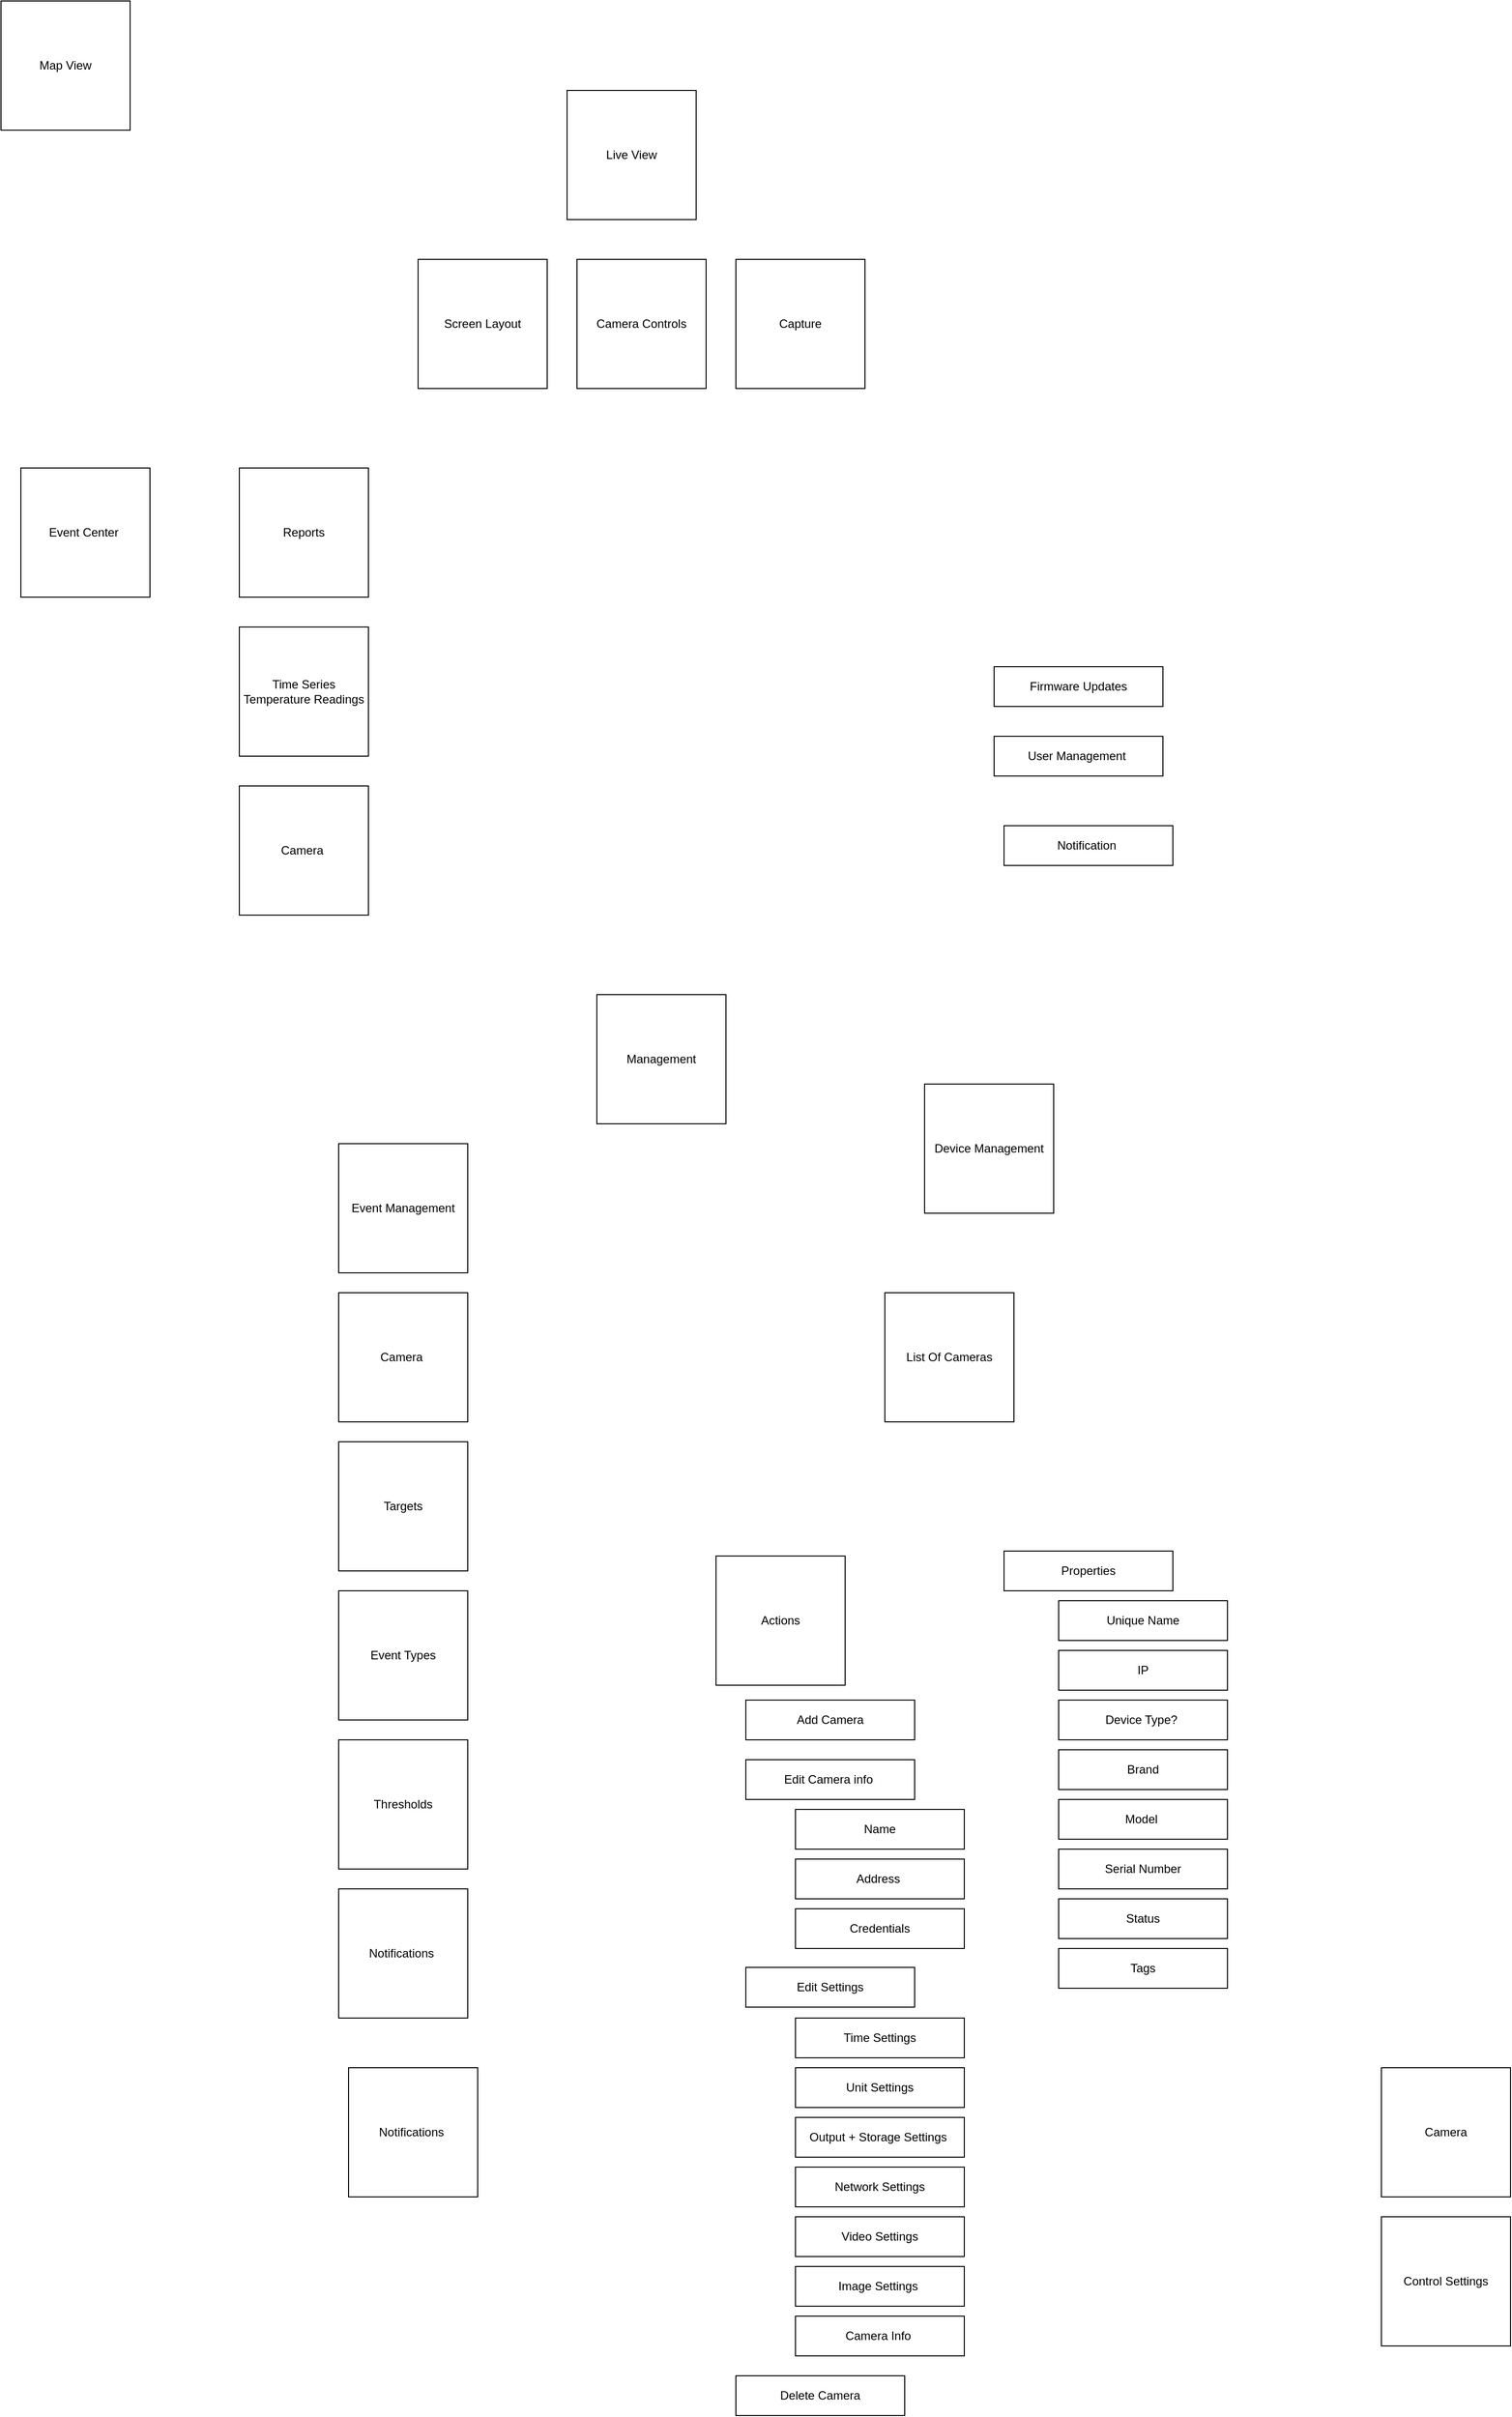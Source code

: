 <mxfile version="17.1.2" type="device"><diagram id="kgpKYQtTHZ0yAKxKKP6v" name="Page-1"><mxGraphModel dx="2229" dy="1886" grid="1" gridSize="10" guides="1" tooltips="1" connect="1" arrows="1" fold="1" page="1" pageScale="1" pageWidth="850" pageHeight="1100" math="0" shadow="0"><root><mxCell id="0"/><mxCell id="1" parent="0"/><mxCell id="g87RGQOhLcMoB1gzZ30f-2" value="Device Management" style="whiteSpace=wrap;html=1;aspect=fixed;" parent="1" vertex="1"><mxGeometry x="120" y="40" width="130" height="130" as="geometry"/></mxCell><mxCell id="g87RGQOhLcMoB1gzZ30f-3" value="List Of Cameras" style="whiteSpace=wrap;html=1;aspect=fixed;" parent="1" vertex="1"><mxGeometry x="80" y="250" width="130" height="130" as="geometry"/></mxCell><mxCell id="g87RGQOhLcMoB1gzZ30f-4" value="Camera" style="whiteSpace=wrap;html=1;aspect=fixed;" parent="1" vertex="1"><mxGeometry x="580" y="1030" width="130" height="130" as="geometry"/></mxCell><mxCell id="g87RGQOhLcMoB1gzZ30f-5" value="Management" style="whiteSpace=wrap;html=1;aspect=fixed;" parent="1" vertex="1"><mxGeometry x="-210" y="-50" width="130" height="130" as="geometry"/></mxCell><mxCell id="g87RGQOhLcMoB1gzZ30f-7" value="Control Settings" style="whiteSpace=wrap;html=1;aspect=fixed;" parent="1" vertex="1"><mxGeometry x="580" y="1180" width="130" height="130" as="geometry"/></mxCell><mxCell id="g87RGQOhLcMoB1gzZ30f-8" value="Event Management&lt;br&gt;" style="whiteSpace=wrap;html=1;aspect=fixed;" parent="1" vertex="1"><mxGeometry x="-470" y="100" width="130" height="130" as="geometry"/></mxCell><mxCell id="g87RGQOhLcMoB1gzZ30f-9" value="Camera&amp;nbsp;" style="whiteSpace=wrap;html=1;aspect=fixed;" parent="1" vertex="1"><mxGeometry x="-470" y="250" width="130" height="130" as="geometry"/></mxCell><mxCell id="g87RGQOhLcMoB1gzZ30f-10" value="Event Types" style="whiteSpace=wrap;html=1;aspect=fixed;" parent="1" vertex="1"><mxGeometry x="-470" y="550" width="130" height="130" as="geometry"/></mxCell><mxCell id="g87RGQOhLcMoB1gzZ30f-11" value="Notifications&amp;nbsp;" style="whiteSpace=wrap;html=1;aspect=fixed;" parent="1" vertex="1"><mxGeometry x="-470" y="850" width="130" height="130" as="geometry"/></mxCell><mxCell id="g87RGQOhLcMoB1gzZ30f-12" value="Thresholds" style="whiteSpace=wrap;html=1;aspect=fixed;" parent="1" vertex="1"><mxGeometry x="-470" y="700" width="130" height="130" as="geometry"/></mxCell><mxCell id="g87RGQOhLcMoB1gzZ30f-13" value="Targets" style="whiteSpace=wrap;html=1;aspect=fixed;" parent="1" vertex="1"><mxGeometry x="-470" y="400" width="130" height="130" as="geometry"/></mxCell><mxCell id="g87RGQOhLcMoB1gzZ30f-14" value="Reports" style="whiteSpace=wrap;html=1;aspect=fixed;" parent="1" vertex="1"><mxGeometry x="-570" y="-580" width="130" height="130" as="geometry"/></mxCell><mxCell id="g87RGQOhLcMoB1gzZ30f-15" value="Camera&amp;nbsp;" style="whiteSpace=wrap;html=1;aspect=fixed;" parent="1" vertex="1"><mxGeometry x="-570" y="-260" width="130" height="130" as="geometry"/></mxCell><mxCell id="g87RGQOhLcMoB1gzZ30f-16" value="Time Series Temperature Readings" style="whiteSpace=wrap;html=1;aspect=fixed;" parent="1" vertex="1"><mxGeometry x="-570" y="-420" width="130" height="130" as="geometry"/></mxCell><mxCell id="g87RGQOhLcMoB1gzZ30f-17" value="Event Center&amp;nbsp;" style="whiteSpace=wrap;html=1;aspect=fixed;" parent="1" vertex="1"><mxGeometry x="-790" y="-580" width="130" height="130" as="geometry"/></mxCell><mxCell id="g87RGQOhLcMoB1gzZ30f-18" value="Live View" style="whiteSpace=wrap;html=1;aspect=fixed;" parent="1" vertex="1"><mxGeometry x="-240" y="-960" width="130" height="130" as="geometry"/></mxCell><mxCell id="g87RGQOhLcMoB1gzZ30f-19" value="Screen Layout" style="whiteSpace=wrap;html=1;aspect=fixed;" parent="1" vertex="1"><mxGeometry x="-390" y="-790" width="130" height="130" as="geometry"/></mxCell><mxCell id="g87RGQOhLcMoB1gzZ30f-20" value="Map View" style="whiteSpace=wrap;html=1;aspect=fixed;" parent="1" vertex="1"><mxGeometry x="-810" y="-1050" width="130" height="130" as="geometry"/></mxCell><mxCell id="g87RGQOhLcMoB1gzZ30f-21" value="Camera Controls" style="whiteSpace=wrap;html=1;aspect=fixed;" parent="1" vertex="1"><mxGeometry x="-230" y="-790" width="130" height="130" as="geometry"/></mxCell><mxCell id="g87RGQOhLcMoB1gzZ30f-22" value="Capture" style="whiteSpace=wrap;html=1;aspect=fixed;" parent="1" vertex="1"><mxGeometry x="-70" y="-790" width="130" height="130" as="geometry"/></mxCell><mxCell id="BF6zvIX8S5RcQQbZgNBI-1" value="Unique Name" style="rounded=0;whiteSpace=wrap;html=1;" vertex="1" parent="1"><mxGeometry x="255" y="560" width="170" height="40" as="geometry"/></mxCell><mxCell id="BF6zvIX8S5RcQQbZgNBI-3" value="&amp;nbsp;IP&amp;nbsp;" style="rounded=0;whiteSpace=wrap;html=1;" vertex="1" parent="1"><mxGeometry x="255" y="610" width="170" height="40" as="geometry"/></mxCell><mxCell id="BF6zvIX8S5RcQQbZgNBI-4" value="Device Type?&amp;nbsp;" style="rounded=0;whiteSpace=wrap;html=1;" vertex="1" parent="1"><mxGeometry x="255" y="660" width="170" height="40" as="geometry"/></mxCell><mxCell id="BF6zvIX8S5RcQQbZgNBI-5" value="Model&amp;nbsp;" style="rounded=0;whiteSpace=wrap;html=1;" vertex="1" parent="1"><mxGeometry x="255" y="760" width="170" height="40" as="geometry"/></mxCell><mxCell id="BF6zvIX8S5RcQQbZgNBI-6" value="Serial Number" style="rounded=0;whiteSpace=wrap;html=1;" vertex="1" parent="1"><mxGeometry x="255" y="810" width="170" height="40" as="geometry"/></mxCell><mxCell id="BF6zvIX8S5RcQQbZgNBI-7" value="Status" style="rounded=0;whiteSpace=wrap;html=1;" vertex="1" parent="1"><mxGeometry x="255" y="860" width="170" height="40" as="geometry"/></mxCell><mxCell id="BF6zvIX8S5RcQQbZgNBI-8" value="Actions" style="whiteSpace=wrap;html=1;aspect=fixed;" vertex="1" parent="1"><mxGeometry x="-90" y="515" width="130" height="130" as="geometry"/></mxCell><mxCell id="BF6zvIX8S5RcQQbZgNBI-9" value="Edit Camera info&amp;nbsp;" style="rounded=0;whiteSpace=wrap;html=1;" vertex="1" parent="1"><mxGeometry x="-60" y="720" width="170" height="40" as="geometry"/></mxCell><mxCell id="BF6zvIX8S5RcQQbZgNBI-10" value="Name" style="rounded=0;whiteSpace=wrap;html=1;" vertex="1" parent="1"><mxGeometry x="-10" y="770" width="170" height="40" as="geometry"/></mxCell><mxCell id="BF6zvIX8S5RcQQbZgNBI-11" value="Address&amp;nbsp;" style="rounded=0;whiteSpace=wrap;html=1;" vertex="1" parent="1"><mxGeometry x="-10" y="820" width="170" height="40" as="geometry"/></mxCell><mxCell id="BF6zvIX8S5RcQQbZgNBI-12" value="Credentials" style="rounded=0;whiteSpace=wrap;html=1;" vertex="1" parent="1"><mxGeometry x="-10" y="870" width="170" height="40" as="geometry"/></mxCell><mxCell id="BF6zvIX8S5RcQQbZgNBI-13" value="Camera Info&amp;nbsp;" style="rounded=0;whiteSpace=wrap;html=1;" vertex="1" parent="1"><mxGeometry x="-10" y="1280" width="170" height="40" as="geometry"/></mxCell><mxCell id="BF6zvIX8S5RcQQbZgNBI-14" value="Properties" style="rounded=0;whiteSpace=wrap;html=1;" vertex="1" parent="1"><mxGeometry x="200" y="510" width="170" height="40" as="geometry"/></mxCell><mxCell id="BF6zvIX8S5RcQQbZgNBI-16" value="Time Settings" style="rounded=0;whiteSpace=wrap;html=1;" vertex="1" parent="1"><mxGeometry x="-10" y="980" width="170" height="40" as="geometry"/></mxCell><mxCell id="BF6zvIX8S5RcQQbZgNBI-17" value="Unit Settings" style="rounded=0;whiteSpace=wrap;html=1;" vertex="1" parent="1"><mxGeometry x="-10" y="1030" width="170" height="40" as="geometry"/></mxCell><mxCell id="BF6zvIX8S5RcQQbZgNBI-18" value="Firmware Updates" style="rounded=0;whiteSpace=wrap;html=1;" vertex="1" parent="1"><mxGeometry x="190" y="-380" width="170" height="40" as="geometry"/></mxCell><mxCell id="BF6zvIX8S5RcQQbZgNBI-19" value="User Management&amp;nbsp;" style="rounded=0;whiteSpace=wrap;html=1;" vertex="1" parent="1"><mxGeometry x="190" y="-310" width="170" height="40" as="geometry"/></mxCell><mxCell id="BF6zvIX8S5RcQQbZgNBI-21" value="Notification&amp;nbsp;" style="rounded=0;whiteSpace=wrap;html=1;" vertex="1" parent="1"><mxGeometry x="200" y="-220" width="170" height="40" as="geometry"/></mxCell><mxCell id="BF6zvIX8S5RcQQbZgNBI-22" value="Output + Storage Settings&amp;nbsp;" style="rounded=0;whiteSpace=wrap;html=1;" vertex="1" parent="1"><mxGeometry x="-10" y="1080" width="170" height="40" as="geometry"/></mxCell><mxCell id="BF6zvIX8S5RcQQbZgNBI-26" value="Video Settings&lt;br&gt;" style="rounded=0;whiteSpace=wrap;html=1;" vertex="1" parent="1"><mxGeometry x="-10" y="1180" width="170" height="40" as="geometry"/></mxCell><mxCell id="BF6zvIX8S5RcQQbZgNBI-27" value="Image Settings&amp;nbsp;" style="rounded=0;whiteSpace=wrap;html=1;" vertex="1" parent="1"><mxGeometry x="-10" y="1230" width="170" height="40" as="geometry"/></mxCell><mxCell id="BF6zvIX8S5RcQQbZgNBI-28" value="Delete Camera" style="rounded=0;whiteSpace=wrap;html=1;" vertex="1" parent="1"><mxGeometry x="-70" y="1340" width="170" height="40" as="geometry"/></mxCell><mxCell id="BF6zvIX8S5RcQQbZgNBI-29" value="Add Camera" style="rounded=0;whiteSpace=wrap;html=1;" vertex="1" parent="1"><mxGeometry x="-60" y="660" width="170" height="40" as="geometry"/></mxCell><mxCell id="BF6zvIX8S5RcQQbZgNBI-30" value="Notifications&amp;nbsp;" style="whiteSpace=wrap;html=1;aspect=fixed;" vertex="1" parent="1"><mxGeometry x="-460" y="1030.0" width="130" height="130" as="geometry"/></mxCell><mxCell id="BF6zvIX8S5RcQQbZgNBI-31" value="Edit Settings" style="rounded=0;whiteSpace=wrap;html=1;" vertex="1" parent="1"><mxGeometry x="-60" y="929" width="170" height="40" as="geometry"/></mxCell><mxCell id="BF6zvIX8S5RcQQbZgNBI-32" value="Network Settings" style="rounded=0;whiteSpace=wrap;html=1;" vertex="1" parent="1"><mxGeometry x="-10" y="1130" width="170" height="40" as="geometry"/></mxCell><mxCell id="BF6zvIX8S5RcQQbZgNBI-35" value="Tags" style="rounded=0;whiteSpace=wrap;html=1;" vertex="1" parent="1"><mxGeometry x="255" y="910" width="170" height="40" as="geometry"/></mxCell><mxCell id="BF6zvIX8S5RcQQbZgNBI-36" value="Brand" style="rounded=0;whiteSpace=wrap;html=1;" vertex="1" parent="1"><mxGeometry x="255" y="710" width="170" height="40" as="geometry"/></mxCell></root></mxGraphModel></diagram></mxfile>